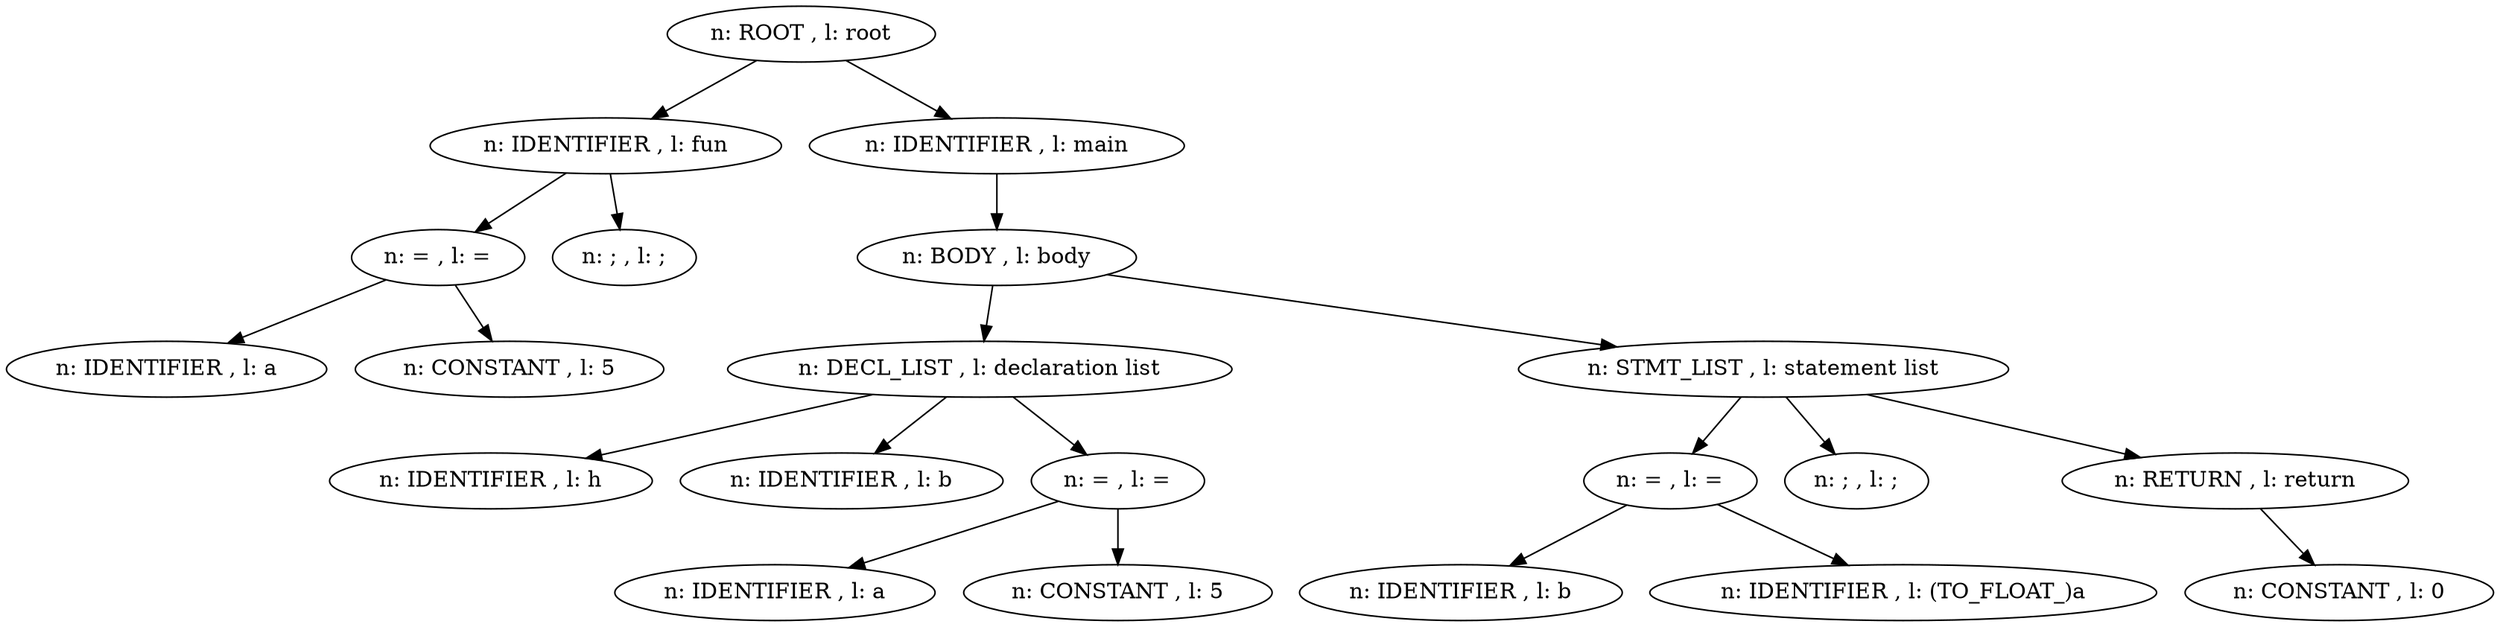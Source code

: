 strict digraph AST {
34 [label="n: ROOT , l: root"];
5 [label="n: IDENTIFIER , l: fun"];
9 [label="n: = , l: ="];
8 [label="n: IDENTIFIER , l: a"];
10 [label="n: CONSTANT , l: 5"];
11 [label="n: ; , l: ;"];
12 [label="n: IDENTIFIER , l: main"];
33 [label="n: BODY , l: body"];
25 [label="n: DECL_LIST , l: declaration list"];
18 [label="n: IDENTIFIER , l: h"];
20 [label="n: IDENTIFIER , l: b"];
24 [label="n: = , l: ="];
22 [label="n: IDENTIFIER , l: a"];
23 [label="n: CONSTANT , l: 5"];
32 [label="n: STMT_LIST , l: statement list"];
27 [label="n: = , l: ="];
26 [label="n: IDENTIFIER , l: b"];
28 [label="n: IDENTIFIER , l: (TO_FLOAT_)a"];
29 [label="n: ; , l: ;"];
31 [label="n: RETURN , l: return"];
30 [label="n: CONSTANT , l: 0"];
34 -> 5
5 -> 9
9 -> 8
9 -> 10
5 -> 11
34 -> 12
12 -> 33
33 -> 25
25 -> 18
25 -> 20
25 -> 24
24 -> 22
24 -> 23
33 -> 32
32 -> 27
27 -> 26
27 -> 28
32 -> 29
32 -> 31
31 -> 30
}
